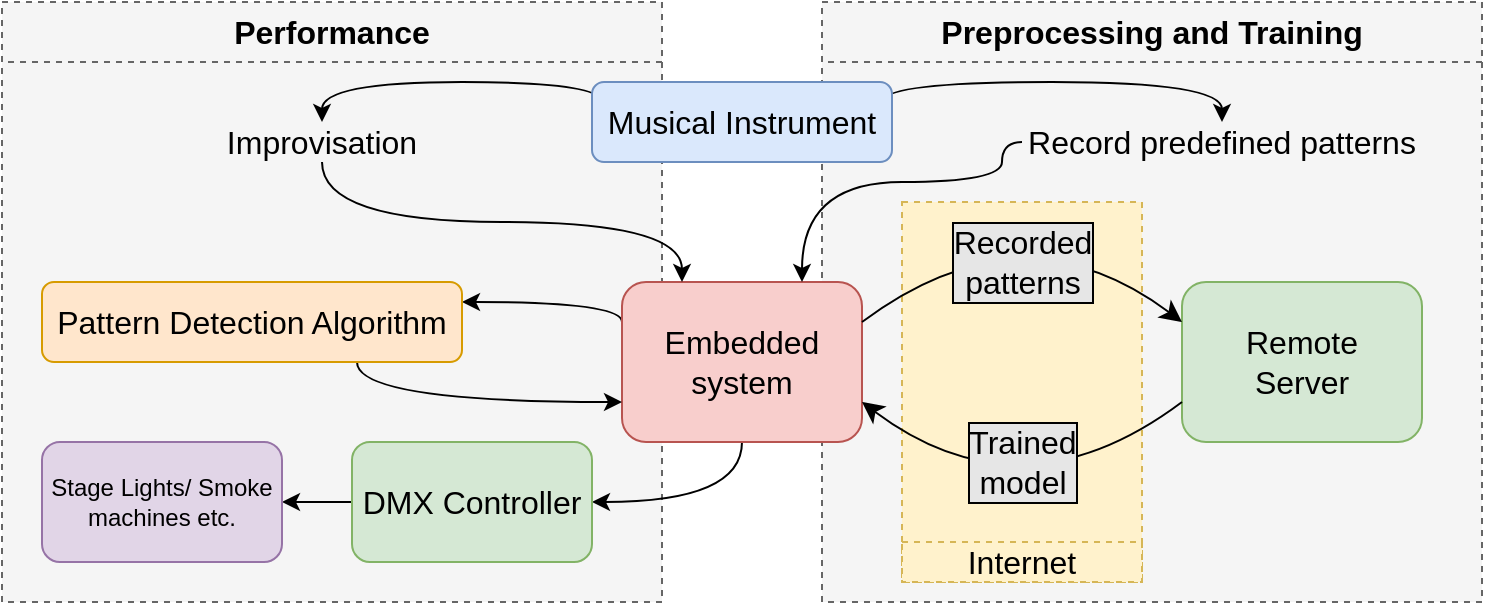 <mxfile version="21.6.5" type="github">
  <diagram name="Page-1" id="vSrCb_kLTDOROECXCgQy">
    <mxGraphModel dx="1450" dy="1019" grid="1" gridSize="10" guides="1" tooltips="1" connect="1" arrows="1" fold="1" page="0" pageScale="1" pageWidth="827" pageHeight="1169" math="0" shadow="0">
      <root>
        <mxCell id="0" />
        <mxCell id="1" parent="0" />
        <mxCell id="12706M7XC_ldRszwwMWQ-38" value="" style="rounded=0;whiteSpace=wrap;html=1;fontSize=16;dashed=1;fillColor=#f5f5f5;fontColor=#333333;strokeColor=#666666;" vertex="1" parent="1">
          <mxGeometry x="-270" y="-20" width="330" height="300" as="geometry" />
        </mxCell>
        <mxCell id="twXCrVw1hiwDpGXirVnP-16" value="" style="rounded=0;whiteSpace=wrap;html=1;fontSize=16;dashed=1;fillColor=#f5f5f5;fontColor=#333333;strokeColor=#666666;" parent="1" vertex="1">
          <mxGeometry x="140" y="-20" width="330" height="300" as="geometry" />
        </mxCell>
        <mxCell id="12706M7XC_ldRszwwMWQ-16" value="" style="rounded=0;whiteSpace=wrap;html=1;dashed=1;fillColor=#fff2cc;strokeColor=#d6b656;" vertex="1" parent="1">
          <mxGeometry x="180" y="80" width="120" height="190" as="geometry" />
        </mxCell>
        <mxCell id="12706M7XC_ldRszwwMWQ-34" style="edgeStyle=orthogonalEdgeStyle;orthogonalLoop=1;jettySize=auto;html=1;exitX=0;exitY=0.25;exitDx=0;exitDy=0;entryX=1;entryY=0.25;entryDx=0;entryDy=0;curved=1;" edge="1" parent="1" source="twXCrVw1hiwDpGXirVnP-6" target="12706M7XC_ldRszwwMWQ-31">
          <mxGeometry relative="1" as="geometry">
            <Array as="points">
              <mxPoint x="40" y="130" />
            </Array>
          </mxGeometry>
        </mxCell>
        <mxCell id="12706M7XC_ldRszwwMWQ-36" style="edgeStyle=orthogonalEdgeStyle;orthogonalLoop=1;jettySize=auto;html=1;exitX=0.5;exitY=1;exitDx=0;exitDy=0;curved=1;" edge="1" parent="1" source="twXCrVw1hiwDpGXirVnP-6" target="12706M7XC_ldRszwwMWQ-32">
          <mxGeometry relative="1" as="geometry" />
        </mxCell>
        <mxCell id="twXCrVw1hiwDpGXirVnP-6" value="Embedded system" style="rounded=1;whiteSpace=wrap;html=1;fontSize=16;fillColor=#f8cecc;strokeColor=#b85450;" parent="1" vertex="1">
          <mxGeometry x="40" y="120" width="120" height="80" as="geometry" />
        </mxCell>
        <mxCell id="twXCrVw1hiwDpGXirVnP-7" value="Remote &lt;br&gt;Server" style="rounded=1;whiteSpace=wrap;html=1;fontSize=16;fillColor=#d5e8d4;strokeColor=#82b366;" parent="1" vertex="1">
          <mxGeometry x="320" y="120" width="120" height="80" as="geometry" />
        </mxCell>
        <mxCell id="twXCrVw1hiwDpGXirVnP-9" value="" style="endArrow=classic;html=1;rounded=0;fontSize=12;startSize=8;endSize=8;curved=1;entryX=0;entryY=0.25;entryDx=0;entryDy=0;exitX=1;exitY=0.25;exitDx=0;exitDy=0;" parent="1" source="twXCrVw1hiwDpGXirVnP-6" target="twXCrVw1hiwDpGXirVnP-7" edge="1">
          <mxGeometry width="50" height="50" relative="1" as="geometry">
            <mxPoint x="170" y="70" as="sourcePoint" />
            <mxPoint x="280" y="80" as="targetPoint" />
            <Array as="points">
              <mxPoint x="240" y="80" />
            </Array>
          </mxGeometry>
        </mxCell>
        <mxCell id="twXCrVw1hiwDpGXirVnP-11" value="Recorded &lt;br&gt;patterns" style="edgeLabel;html=1;align=center;verticalAlign=middle;resizable=0;points=[];fontSize=16;labelBackgroundColor=#E6E6E6;labelBorderColor=default;" parent="twXCrVw1hiwDpGXirVnP-9" vertex="1" connectable="0">
          <mxGeometry x="0.298" y="-7" relative="1" as="geometry">
            <mxPoint x="-20" y="6" as="offset" />
          </mxGeometry>
        </mxCell>
        <mxCell id="twXCrVw1hiwDpGXirVnP-10" value="&lt;font style=&quot;font-size: 16px;&quot;&gt;Trained &lt;br&gt;model&lt;/font&gt;" style="endArrow=classic;html=1;rounded=0;fontSize=12;startSize=8;endSize=8;curved=1;entryX=1;entryY=0.75;entryDx=0;entryDy=0;exitX=0;exitY=0.75;exitDx=0;exitDy=0;labelBackgroundColor=#E6E6E6;labelBorderColor=default;" parent="1" source="twXCrVw1hiwDpGXirVnP-7" target="twXCrVw1hiwDpGXirVnP-6" edge="1">
          <mxGeometry x="-0.18" y="-24" width="50" height="50" relative="1" as="geometry">
            <mxPoint x="270" y="190" as="sourcePoint" />
            <mxPoint x="320" y="140" as="targetPoint" />
            <Array as="points">
              <mxPoint x="240" y="240" />
            </Array>
            <mxPoint as="offset" />
          </mxGeometry>
        </mxCell>
        <mxCell id="12706M7XC_ldRszwwMWQ-25" style="edgeStyle=orthogonalEdgeStyle;orthogonalLoop=1;jettySize=auto;html=1;exitX=0;exitY=0.5;exitDx=0;exitDy=0;entryX=0.75;entryY=0;entryDx=0;entryDy=0;curved=1;" edge="1" parent="1" source="twXCrVw1hiwDpGXirVnP-14" target="twXCrVw1hiwDpGXirVnP-6">
          <mxGeometry relative="1" as="geometry">
            <Array as="points">
              <mxPoint x="230" y="50" />
              <mxPoint x="230" y="70" />
              <mxPoint x="130" y="70" />
            </Array>
          </mxGeometry>
        </mxCell>
        <mxCell id="twXCrVw1hiwDpGXirVnP-14" value="Record predefined patterns" style="text;html=1;strokeColor=none;fillColor=none;align=center;verticalAlign=middle;whiteSpace=wrap;rounded=0;fontSize=16;rotation=0;" parent="1" vertex="1">
          <mxGeometry x="240" y="40" width="200" height="20" as="geometry" />
        </mxCell>
        <mxCell id="12706M7XC_ldRszwwMWQ-2" value="" style="rounded=0;whiteSpace=wrap;html=1;fontSize=16;dashed=1;fillColor=#f5f5f5;fontColor=#333333;strokeColor=#666666;" vertex="1" parent="1">
          <mxGeometry x="140" y="-20" width="330" height="30" as="geometry" />
        </mxCell>
        <mxCell id="twXCrVw1hiwDpGXirVnP-18" value="&lt;b&gt;Preprocessing and Training&lt;/b&gt;" style="text;html=1;strokeColor=none;fillColor=none;align=center;verticalAlign=middle;whiteSpace=wrap;rounded=0;fontSize=16;labelBackgroundColor=none;" parent="1" vertex="1">
          <mxGeometry x="140" y="-15" width="330" height="20" as="geometry" />
        </mxCell>
        <mxCell id="12706M7XC_ldRszwwMWQ-19" style="edgeStyle=orthogonalEdgeStyle;orthogonalLoop=1;jettySize=auto;html=1;exitX=1;exitY=0.5;exitDx=0;exitDy=0;entryX=0.5;entryY=0;entryDx=0;entryDy=0;curved=1;" edge="1" parent="1" source="12706M7XC_ldRszwwMWQ-3" target="twXCrVw1hiwDpGXirVnP-14">
          <mxGeometry relative="1" as="geometry">
            <Array as="points">
              <mxPoint x="170" y="40" />
              <mxPoint x="170" y="20" />
              <mxPoint x="340" y="20" />
            </Array>
          </mxGeometry>
        </mxCell>
        <mxCell id="12706M7XC_ldRszwwMWQ-28" style="edgeStyle=orthogonalEdgeStyle;orthogonalLoop=1;jettySize=auto;html=1;exitX=0;exitY=0.5;exitDx=0;exitDy=0;entryX=0.5;entryY=0;entryDx=0;entryDy=0;curved=1;" edge="1" parent="1" source="12706M7XC_ldRszwwMWQ-3" target="12706M7XC_ldRszwwMWQ-13">
          <mxGeometry relative="1" as="geometry">
            <Array as="points">
              <mxPoint x="30" y="40" />
              <mxPoint x="30" y="20" />
              <mxPoint x="-110" y="20" />
            </Array>
          </mxGeometry>
        </mxCell>
        <mxCell id="12706M7XC_ldRszwwMWQ-3" value="&lt;font style=&quot;font-size: 16px;&quot;&gt;Musical Instrument&lt;/font&gt;" style="rounded=1;whiteSpace=wrap;html=1;fillColor=#dae8fc;strokeColor=#6c8ebf;" vertex="1" parent="1">
          <mxGeometry x="25" y="20" width="150" height="40" as="geometry" />
        </mxCell>
        <mxCell id="12706M7XC_ldRszwwMWQ-30" value="" style="edgeStyle=orthogonalEdgeStyle;orthogonalLoop=1;jettySize=auto;html=1;entryX=0.25;entryY=0;entryDx=0;entryDy=0;exitX=0.5;exitY=1;exitDx=0;exitDy=0;curved=1;" edge="1" parent="1" source="12706M7XC_ldRszwwMWQ-13" target="twXCrVw1hiwDpGXirVnP-6">
          <mxGeometry relative="1" as="geometry">
            <mxPoint x="-110" y="110.0" as="targetPoint" />
          </mxGeometry>
        </mxCell>
        <mxCell id="12706M7XC_ldRszwwMWQ-13" value="Improvisation" style="text;html=1;strokeColor=none;fillColor=none;align=center;verticalAlign=middle;whiteSpace=wrap;rounded=0;fontSize=16;rotation=0;" vertex="1" parent="1">
          <mxGeometry x="-210" y="40" width="200" height="20" as="geometry" />
        </mxCell>
        <mxCell id="12706M7XC_ldRszwwMWQ-17" value="" style="rounded=0;whiteSpace=wrap;html=1;dashed=1;fillColor=#fff2cc;strokeColor=#d6b656;" vertex="1" parent="1">
          <mxGeometry x="180" y="250" width="120" height="20" as="geometry" />
        </mxCell>
        <mxCell id="12706M7XC_ldRszwwMWQ-18" value="Internet" style="text;html=1;strokeColor=none;fillColor=none;align=center;verticalAlign=middle;whiteSpace=wrap;rounded=0;fontSize=16;labelBackgroundColor=none;" vertex="1" parent="1">
          <mxGeometry x="180" y="250" width="120" height="20" as="geometry" />
        </mxCell>
        <mxCell id="12706M7XC_ldRszwwMWQ-35" style="edgeStyle=orthogonalEdgeStyle;orthogonalLoop=1;jettySize=auto;html=1;exitX=0.75;exitY=1;exitDx=0;exitDy=0;entryX=0;entryY=0.75;entryDx=0;entryDy=0;curved=1;" edge="1" parent="1" source="12706M7XC_ldRszwwMWQ-31" target="twXCrVw1hiwDpGXirVnP-6">
          <mxGeometry relative="1" as="geometry" />
        </mxCell>
        <mxCell id="12706M7XC_ldRszwwMWQ-31" value="&lt;font style=&quot;font-size: 16px;&quot;&gt;Pattern Detection Algorithm&lt;/font&gt;" style="rounded=1;whiteSpace=wrap;html=1;fillColor=#ffe6cc;strokeColor=#d79b00;" vertex="1" parent="1">
          <mxGeometry x="-250" y="120" width="210" height="40" as="geometry" />
        </mxCell>
        <mxCell id="12706M7XC_ldRszwwMWQ-37" style="edgeStyle=orthogonalEdgeStyle;rounded=0;orthogonalLoop=1;jettySize=auto;html=1;exitX=0;exitY=0.5;exitDx=0;exitDy=0;entryX=1;entryY=0.5;entryDx=0;entryDy=0;" edge="1" parent="1" source="12706M7XC_ldRszwwMWQ-32" target="12706M7XC_ldRszwwMWQ-33">
          <mxGeometry relative="1" as="geometry" />
        </mxCell>
        <mxCell id="12706M7XC_ldRszwwMWQ-32" value="&lt;font style=&quot;font-size: 16px;&quot;&gt;DMX Controller&lt;/font&gt;" style="rounded=1;whiteSpace=wrap;html=1;fillColor=#d5e8d4;strokeColor=#82b366;" vertex="1" parent="1">
          <mxGeometry x="-95" y="200" width="120" height="60" as="geometry" />
        </mxCell>
        <mxCell id="12706M7XC_ldRszwwMWQ-33" value="Stage Lights/ Smoke machines etc." style="rounded=1;whiteSpace=wrap;html=1;fillColor=#e1d5e7;strokeColor=#9673a6;" vertex="1" parent="1">
          <mxGeometry x="-250" y="200" width="120" height="60" as="geometry" />
        </mxCell>
        <mxCell id="12706M7XC_ldRszwwMWQ-40" value="" style="rounded=0;whiteSpace=wrap;html=1;fontSize=16;dashed=1;fillColor=#f5f5f5;fontColor=#333333;strokeColor=#666666;" vertex="1" parent="1">
          <mxGeometry x="-270" y="-20" width="330" height="30" as="geometry" />
        </mxCell>
        <mxCell id="12706M7XC_ldRszwwMWQ-39" value="&lt;b&gt;Performance&lt;/b&gt;" style="text;html=1;strokeColor=none;fillColor=none;align=center;verticalAlign=middle;whiteSpace=wrap;rounded=0;fontSize=16;labelBackgroundColor=none;" vertex="1" parent="1">
          <mxGeometry x="-270" y="-15" width="330" height="20" as="geometry" />
        </mxCell>
      </root>
    </mxGraphModel>
  </diagram>
</mxfile>
